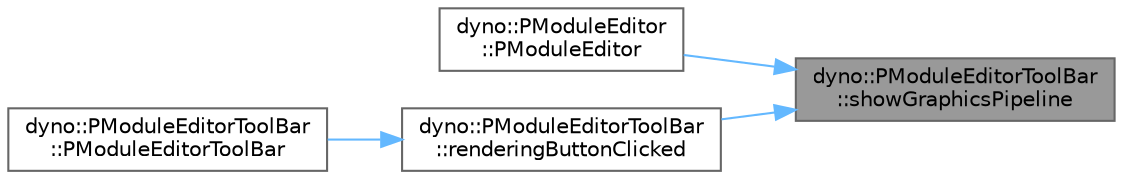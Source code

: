 digraph "dyno::PModuleEditorToolBar::showGraphicsPipeline"
{
 // LATEX_PDF_SIZE
  bgcolor="transparent";
  edge [fontname=Helvetica,fontsize=10,labelfontname=Helvetica,labelfontsize=10];
  node [fontname=Helvetica,fontsize=10,shape=box,height=0.2,width=0.4];
  rankdir="RL";
  Node1 [id="Node000001",label="dyno::PModuleEditorToolBar\l::showGraphicsPipeline",height=0.2,width=0.4,color="gray40", fillcolor="grey60", style="filled", fontcolor="black",tooltip=" "];
  Node1 -> Node2 [id="edge1_Node000001_Node000002",dir="back",color="steelblue1",style="solid",tooltip=" "];
  Node2 [id="Node000002",label="dyno::PModuleEditor\l::PModuleEditor",height=0.2,width=0.4,color="grey40", fillcolor="white", style="filled",URL="$classdyno_1_1_p_module_editor.html#a697c5a914c0c2407c5f24551ad5c47d1",tooltip=" "];
  Node1 -> Node3 [id="edge2_Node000001_Node000003",dir="back",color="steelblue1",style="solid",tooltip=" "];
  Node3 [id="Node000003",label="dyno::PModuleEditorToolBar\l::renderingButtonClicked",height=0.2,width=0.4,color="grey40", fillcolor="white", style="filled",URL="$classdyno_1_1_p_module_editor_tool_bar.html#a4467a1e2521a486e61283fd2589a9b46",tooltip=" "];
  Node3 -> Node4 [id="edge3_Node000003_Node000004",dir="back",color="steelblue1",style="solid",tooltip=" "];
  Node4 [id="Node000004",label="dyno::PModuleEditorToolBar\l::PModuleEditorToolBar",height=0.2,width=0.4,color="grey40", fillcolor="white", style="filled",URL="$classdyno_1_1_p_module_editor_tool_bar.html#a6734ff2c4f646df43bec28eff0d615a7",tooltip=" "];
}
